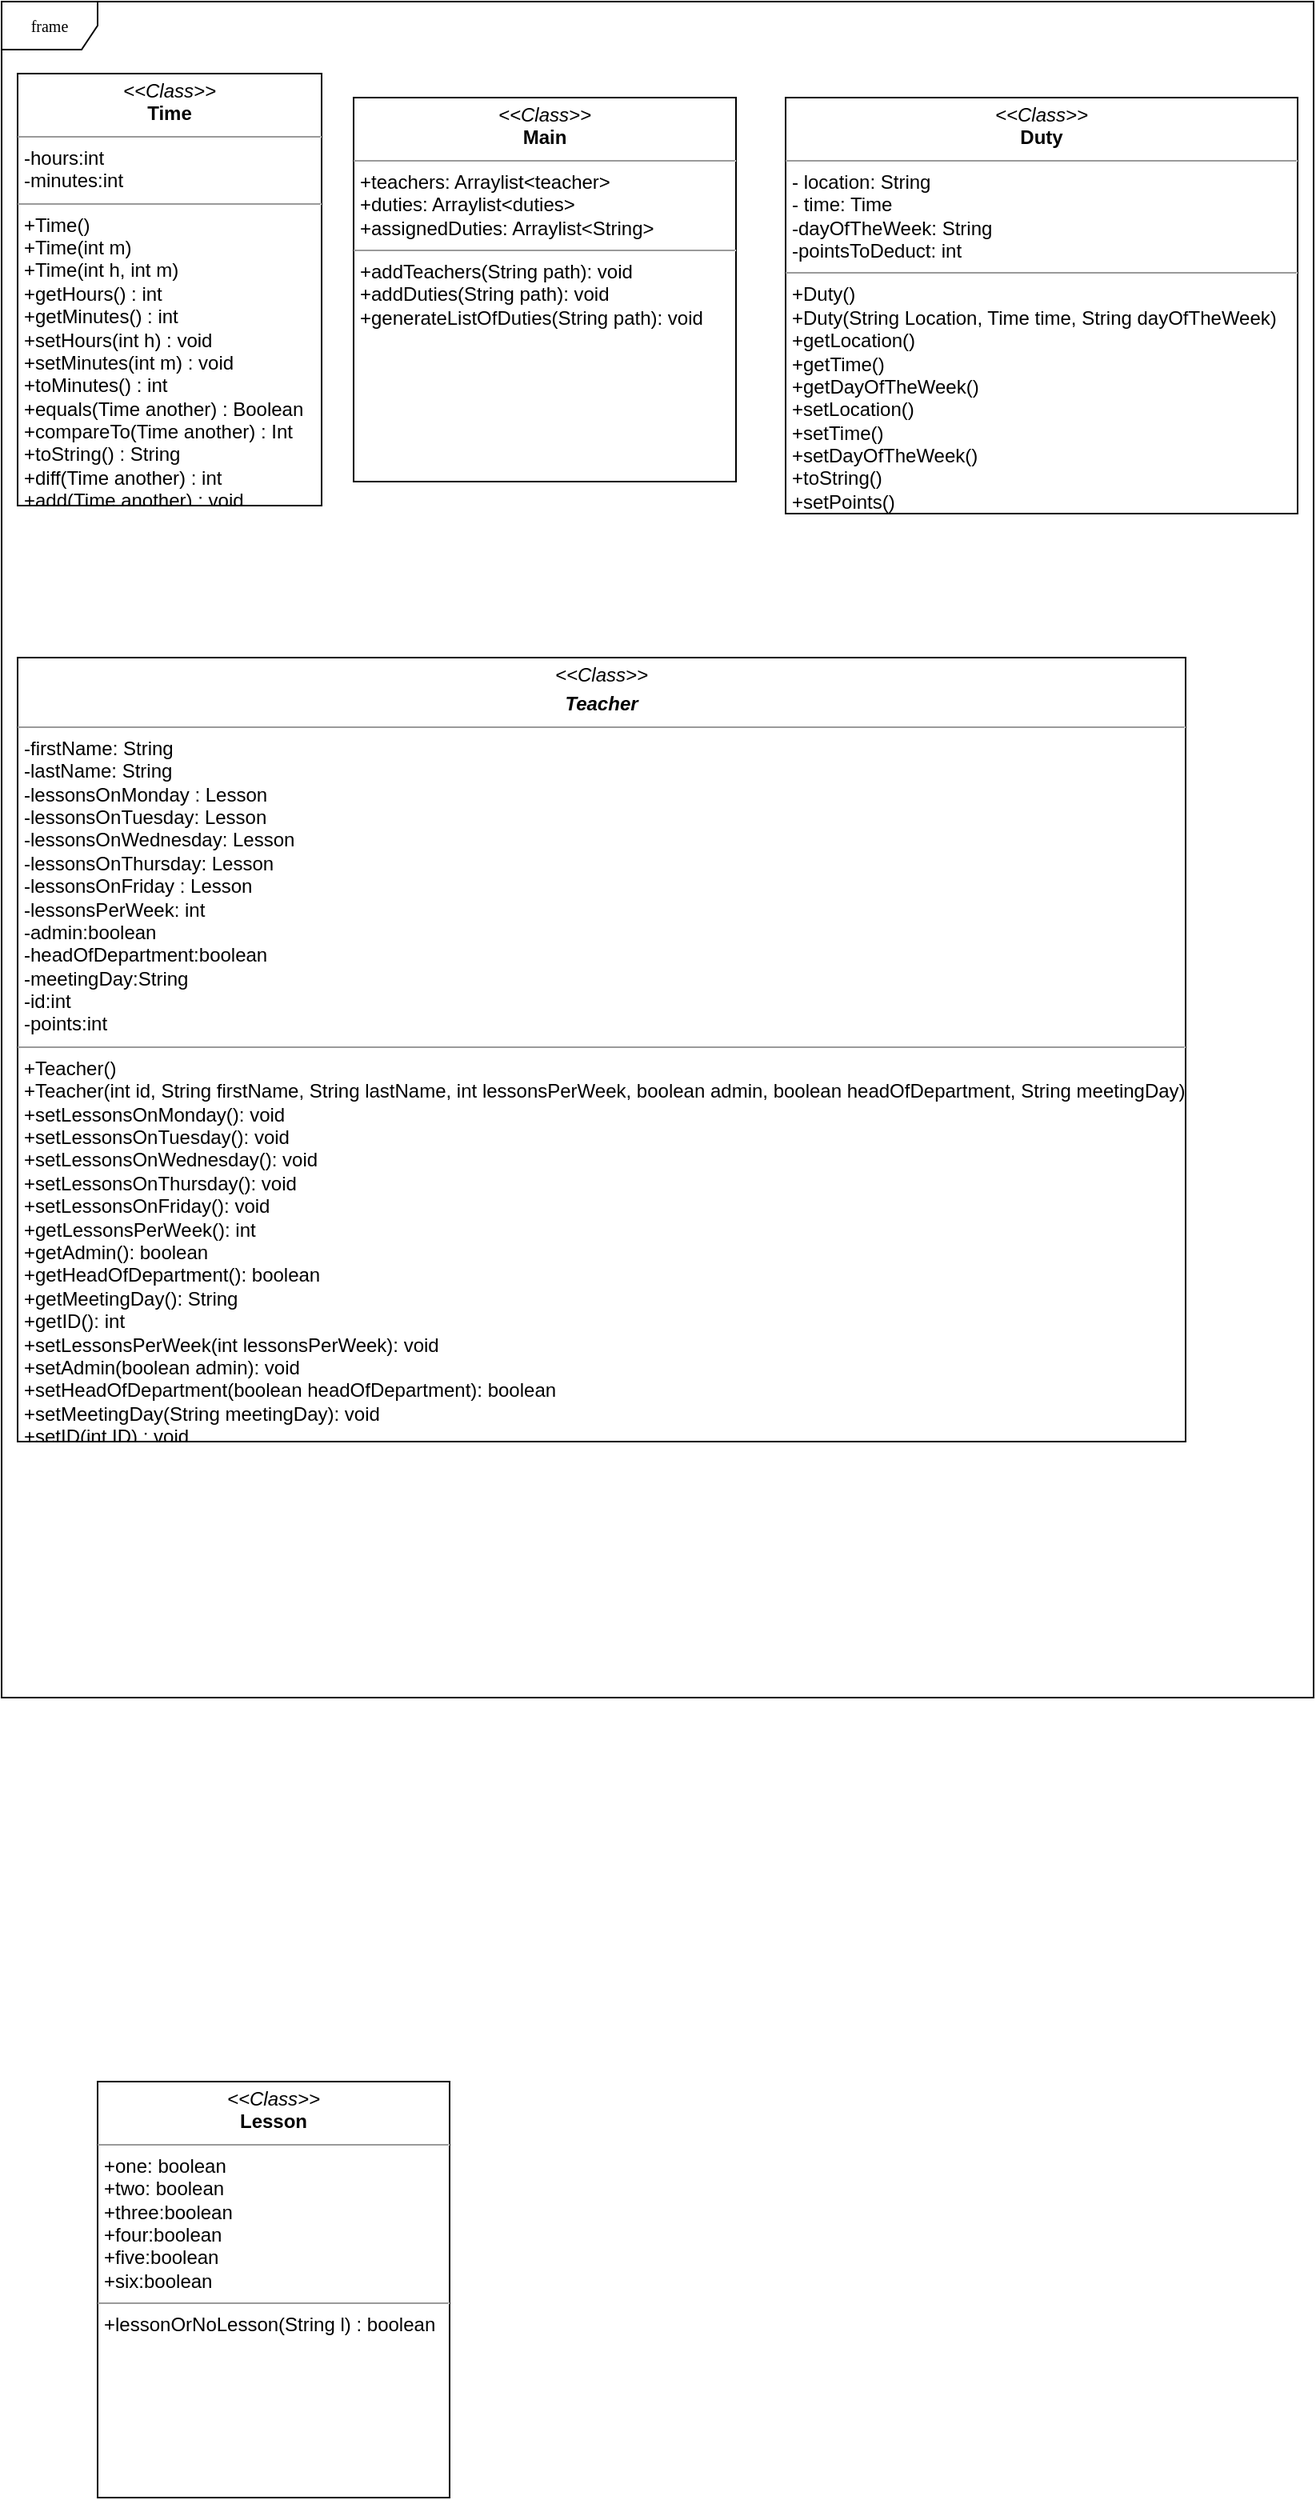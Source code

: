<mxfile version="13.7.9" type="device"><diagram name="Page-1" id="c4acf3e9-155e-7222-9cf6-157b1a14988f"><mxGraphModel dx="908" dy="905" grid="1" gridSize="10" guides="1" tooltips="1" connect="1" arrows="1" fold="1" page="1" pageScale="1" pageWidth="850" pageHeight="1100" background="#ffffff" math="0" shadow="0"><root><mxCell id="0"/><mxCell id="1" parent="0"/><mxCell id="17acba5748e5396b-1" value="frame" style="shape=umlFrame;whiteSpace=wrap;html=1;rounded=0;shadow=0;comic=0;labelBackgroundColor=none;strokeWidth=1;fontFamily=Verdana;fontSize=10;align=center;" parent="1" vertex="1"><mxGeometry x="30" y="20" width="820" height="1060" as="geometry"/></mxCell><mxCell id="5d2195bd80daf111-12" value="&lt;p style=&quot;margin: 0px ; margin-top: 4px ; text-align: center&quot;&gt;&lt;i&gt;&amp;lt;&amp;lt;Class&amp;gt;&amp;gt;&lt;/i&gt;&lt;br&gt;&lt;b&gt;Lesson&lt;/b&gt;&lt;/p&gt;&lt;hr size=&quot;1&quot;&gt;&lt;p style=&quot;margin: 0px ; margin-left: 4px&quot;&gt;+one: boolean&lt;br&gt;+two: boolean&lt;/p&gt;&lt;p style=&quot;margin: 0px ; margin-left: 4px&quot;&gt;+three:boolean&lt;/p&gt;&lt;p style=&quot;margin: 0px ; margin-left: 4px&quot;&gt;+four:boolean&lt;/p&gt;&lt;p style=&quot;margin: 0px ; margin-left: 4px&quot;&gt;+five:boolean&lt;/p&gt;&lt;p style=&quot;margin: 0px ; margin-left: 4px&quot;&gt;+six:boolean&lt;/p&gt;&lt;hr size=&quot;1&quot;&gt;&lt;p style=&quot;margin: 0px ; margin-left: 4px&quot;&gt;+lessonOrNoLesson(String l) : boolean&lt;/p&gt;" style="verticalAlign=top;align=left;overflow=fill;fontSize=12;fontFamily=Helvetica;html=1;rounded=0;shadow=0;comic=0;labelBackgroundColor=none;strokeWidth=1" parent="1" vertex="1"><mxGeometry x="90" y="1320" width="220" height="260" as="geometry"/></mxCell><mxCell id="5d2195bd80daf111-15" value="&lt;p style=&quot;margin: 0px ; margin-top: 4px ; text-align: center&quot;&gt;&lt;i&gt;&amp;lt;&amp;lt;Class&amp;gt;&amp;gt;&lt;/i&gt;&lt;br&gt;&lt;b&gt;Main&lt;/b&gt;&lt;/p&gt;&lt;hr size=&quot;1&quot;&gt;&lt;p style=&quot;margin: 0px ; margin-left: 4px&quot;&gt;+teachers: Arraylist&amp;lt;teacher&amp;gt;&lt;br&gt;+duties: Arraylist&amp;lt;duties&amp;gt;&lt;/p&gt;&lt;p style=&quot;margin: 0px ; margin-left: 4px&quot;&gt;+assignedDuties: Arraylist&amp;lt;String&amp;gt;&lt;/p&gt;&lt;hr size=&quot;1&quot;&gt;&lt;p style=&quot;margin: 0px ; margin-left: 4px&quot;&gt;+addTeachers(String path): void&lt;/p&gt;&lt;p style=&quot;margin: 0px ; margin-left: 4px&quot;&gt;+addDuties(String path): void&lt;/p&gt;&lt;p style=&quot;margin: 0px ; margin-left: 4px&quot;&gt;+generateListOfDuties(String path): void&lt;/p&gt;" style="verticalAlign=top;align=left;overflow=fill;fontSize=12;fontFamily=Helvetica;html=1;rounded=0;shadow=0;comic=0;labelBackgroundColor=none;strokeWidth=1" parent="1" vertex="1"><mxGeometry x="250" y="80" width="239" height="240" as="geometry"/></mxCell><mxCell id="5d2195bd80daf111-20" value="&lt;p style=&quot;margin: 0px ; margin-top: 4px ; text-align: center&quot;&gt;&lt;i&gt;&amp;lt;&amp;lt;Class&amp;gt;&amp;gt;&lt;/i&gt;&lt;br&gt;&lt;/p&gt;&lt;p style=&quot;margin: 0px ; margin-top: 4px ; text-align: center&quot;&gt;&lt;b&gt;&lt;i&gt;Teacher&lt;/i&gt;&lt;/b&gt;&lt;/p&gt;&lt;hr size=&quot;1&quot;&gt;&lt;p style=&quot;margin: 0px ; margin-left: 4px&quot;&gt;-firstName: String&lt;br&gt;-lastName: String&lt;/p&gt;&lt;p style=&quot;margin: 0px ; margin-left: 4px&quot;&gt;-lessonsOnMonday : Lesson&lt;/p&gt;&lt;p style=&quot;margin: 0px ; margin-left: 4px&quot;&gt;-lessonsOnTuesday: Lesson&lt;br&gt;&lt;/p&gt;&lt;p style=&quot;margin: 0px ; margin-left: 4px&quot;&gt;-lessonsOnWednesday: Lesson&lt;br&gt;&lt;/p&gt;&lt;p style=&quot;margin: 0px ; margin-left: 4px&quot;&gt;-lessonsOnThursday: Lesson&lt;br&gt;&lt;/p&gt;&lt;p style=&quot;margin: 0px ; margin-left: 4px&quot;&gt;-lessonsOnFriday : Lesson&lt;br&gt;&lt;/p&gt;&lt;p style=&quot;margin: 0px ; margin-left: 4px&quot;&gt;-lessonsPerWeek: int&lt;/p&gt;&lt;p style=&quot;margin: 0px ; margin-left: 4px&quot;&gt;-admin:boolean&lt;/p&gt;&lt;p style=&quot;margin: 0px ; margin-left: 4px&quot;&gt;-headOfDepartment:boolean&lt;/p&gt;&lt;p style=&quot;margin: 0px ; margin-left: 4px&quot;&gt;-meetingDay:String&lt;/p&gt;&lt;p style=&quot;margin: 0px ; margin-left: 4px&quot;&gt;-id:int&lt;/p&gt;&lt;p style=&quot;margin: 0px ; margin-left: 4px&quot;&gt;-points:int&lt;/p&gt;&lt;hr size=&quot;1&quot;&gt;&lt;p style=&quot;margin: 0px ; margin-left: 4px&quot;&gt;+Teacher()&lt;/p&gt;&lt;p style=&quot;margin: 0px ; margin-left: 4px&quot;&gt;+Teacher(int id, String firstName, String lastName, int lessonsPerWeek, boolean admin, boolean headOfDepartment, String meetingDay)&lt;/p&gt;&lt;p style=&quot;margin: 0px ; margin-left: 4px&quot;&gt;+setLessonsOnMonday(): void&lt;/p&gt;&lt;p style=&quot;margin: 0px ; margin-left: 4px&quot;&gt;+setLessonsOnTuesday(): void&lt;/p&gt;&lt;p style=&quot;margin: 0px ; margin-left: 4px&quot;&gt;+setLessonsOnWednesday(): void&lt;/p&gt;&lt;p style=&quot;margin: 0px ; margin-left: 4px&quot;&gt;+setLessonsOnThursday(): void&lt;/p&gt;&lt;p style=&quot;margin: 0px ; margin-left: 4px&quot;&gt;+setLessonsOnFriday(): void&lt;/p&gt;&lt;p style=&quot;margin: 0px ; margin-left: 4px&quot;&gt;+getLessonsPerWeek(): int&lt;/p&gt;&lt;p style=&quot;margin: 0px ; margin-left: 4px&quot;&gt;+getAdmin(): boolean&lt;/p&gt;&lt;p style=&quot;margin: 0px ; margin-left: 4px&quot;&gt;+getHeadOfDepartment(): boolean&lt;/p&gt;&lt;p style=&quot;margin: 0px ; margin-left: 4px&quot;&gt;+getMeetingDay(): String&lt;/p&gt;&lt;p style=&quot;margin: 0px ; margin-left: 4px&quot;&gt;+getID(): int&lt;/p&gt;&lt;p style=&quot;margin: 0px ; margin-left: 4px&quot;&gt;+setLessonsPerWeek(int lessonsPerWeek): void&lt;/p&gt;&lt;p style=&quot;margin: 0px ; margin-left: 4px&quot;&gt;+setAdmin(boolean admin): void&lt;/p&gt;&lt;p style=&quot;margin: 0px ; margin-left: 4px&quot;&gt;+setHeadOfDepartment(boolean headOfDepartment): boolean&lt;/p&gt;&lt;p style=&quot;margin: 0px ; margin-left: 4px&quot;&gt;+setMeetingDay(String meetingDay): void&lt;/p&gt;&lt;p style=&quot;margin: 0px ; margin-left: 4px&quot;&gt;+setID(int ID) : void&lt;/p&gt;&lt;p style=&quot;margin: 0px ; margin-left: 4px&quot;&gt;&lt;br&gt;&lt;/p&gt;&lt;p style=&quot;margin: 0px ; margin-left: 4px&quot;&gt;&lt;br&gt;&lt;/p&gt;" style="verticalAlign=top;align=left;overflow=fill;fontSize=12;fontFamily=Helvetica;html=1;rounded=0;shadow=0;comic=0;labelBackgroundColor=none;strokeWidth=1" parent="1" vertex="1"><mxGeometry x="40" y="430" width="730" height="490" as="geometry"/></mxCell><mxCell id="EIASQrG5WMYIMX9wMfnV-2" value="&lt;p style=&quot;margin: 0px ; margin-top: 4px ; text-align: center&quot;&gt;&lt;i&gt;&amp;lt;&amp;lt;Class&amp;gt;&amp;gt;&lt;/i&gt;&lt;br&gt;&lt;b&gt;Time&lt;/b&gt;&lt;/p&gt;&lt;hr size=&quot;1&quot;&gt;&lt;p style=&quot;margin: 0px ; margin-left: 4px&quot;&gt;-hours:int&lt;br&gt;&lt;/p&gt;&lt;p style=&quot;margin: 0px ; margin-left: 4px&quot;&gt;-minutes:int&lt;/p&gt;&lt;hr size=&quot;1&quot;&gt;&lt;p style=&quot;margin: 0px ; margin-left: 4px&quot;&gt;+Time()&lt;/p&gt;&lt;p style=&quot;margin: 0px ; margin-left: 4px&quot;&gt;+Time(int m)&lt;/p&gt;&lt;p style=&quot;margin: 0px ; margin-left: 4px&quot;&gt;+Time(int h, int m)&lt;/p&gt;&lt;p style=&quot;margin: 0px ; margin-left: 4px&quot;&gt;+getHours() : int&lt;/p&gt;&lt;p style=&quot;margin: 0px ; margin-left: 4px&quot;&gt;+getMinutes() : int&lt;/p&gt;&lt;p style=&quot;margin: 0px ; margin-left: 4px&quot;&gt;+setHours(int h) : void&lt;/p&gt;&lt;p style=&quot;margin: 0px ; margin-left: 4px&quot;&gt;+setMinutes(int m) : void&lt;/p&gt;&lt;p style=&quot;margin: 0px ; margin-left: 4px&quot;&gt;+toMinutes() : int&lt;/p&gt;&lt;p style=&quot;margin: 0px ; margin-left: 4px&quot;&gt;+equals(Time another) : Boolean&lt;/p&gt;&lt;p style=&quot;margin: 0px ; margin-left: 4px&quot;&gt;+compareTo(Time another) : Int&lt;/p&gt;&lt;p style=&quot;margin: 0px ; margin-left: 4px&quot;&gt;+toString() : String&lt;/p&gt;&lt;p style=&quot;margin: 0px ; margin-left: 4px&quot;&gt;&lt;span&gt;+diff(Time another) : int&lt;/span&gt;&lt;/p&gt;&lt;p style=&quot;margin: 0px ; margin-left: 4px&quot;&gt;+add(Time another) : void&lt;/p&gt;" style="verticalAlign=top;align=left;overflow=fill;fontSize=12;fontFamily=Helvetica;html=1;rounded=0;shadow=0;comic=0;labelBackgroundColor=none;strokeWidth=1" vertex="1" parent="1"><mxGeometry x="40" y="65" width="190" height="270" as="geometry"/></mxCell><mxCell id="EIASQrG5WMYIMX9wMfnV-3" value="&lt;p style=&quot;margin: 0px ; margin-top: 4px ; text-align: center&quot;&gt;&lt;i&gt;&amp;lt;&amp;lt;Class&amp;gt;&amp;gt;&lt;/i&gt;&lt;br&gt;&lt;b&gt;Duty&lt;/b&gt;&lt;/p&gt;&lt;hr size=&quot;1&quot;&gt;&lt;p style=&quot;margin: 0px ; margin-left: 4px&quot;&gt;-&lt;span&gt;&amp;nbsp;location: String&lt;/span&gt;&lt;/p&gt;&lt;p style=&quot;margin: 0px 0px 0px 4px&quot;&gt;- time: Time&lt;/p&gt;&lt;p style=&quot;margin: 0px 0px 0px 4px&quot;&gt;-dayOfTheWeek: String&lt;/p&gt;&lt;p style=&quot;margin: 0px 0px 0px 4px&quot;&gt;-pointsToDeduct: int&lt;/p&gt;&lt;hr size=&quot;1&quot;&gt;&lt;p style=&quot;margin: 0px ; margin-left: 4px&quot;&gt;+Duty()&lt;br&gt;&lt;/p&gt;&lt;p style=&quot;margin: 0px ; margin-left: 4px&quot;&gt;+Duty(String Location, Time time, String dayOfTheWeek)&lt;/p&gt;&lt;p style=&quot;margin: 0px ; margin-left: 4px&quot;&gt;+getLocation()&lt;/p&gt;&lt;p style=&quot;margin: 0px ; margin-left: 4px&quot;&gt;+getTime()&lt;/p&gt;&lt;p style=&quot;margin: 0px ; margin-left: 4px&quot;&gt;+getDayOfTheWeek()&lt;/p&gt;&lt;p style=&quot;margin: 0px ; margin-left: 4px&quot;&gt;+setLocation()&lt;/p&gt;&lt;p style=&quot;margin: 0px ; margin-left: 4px&quot;&gt;+setTime()&lt;/p&gt;&lt;p style=&quot;margin: 0px ; margin-left: 4px&quot;&gt;+setDayOfTheWeek()&lt;/p&gt;&lt;p style=&quot;margin: 0px ; margin-left: 4px&quot;&gt;+toString()&lt;/p&gt;&lt;p style=&quot;margin: 0px ; margin-left: 4px&quot;&gt;+setPoints()&lt;/p&gt;&lt;p style=&quot;margin: 0px ; margin-left: 4px&quot;&gt;&lt;br&gt;&lt;/p&gt;" style="verticalAlign=top;align=left;overflow=fill;fontSize=12;fontFamily=Helvetica;html=1;rounded=0;shadow=0;comic=0;labelBackgroundColor=none;strokeWidth=1" vertex="1" parent="1"><mxGeometry x="520" y="80" width="320" height="260" as="geometry"/></mxCell></root></mxGraphModel></diagram></mxfile>